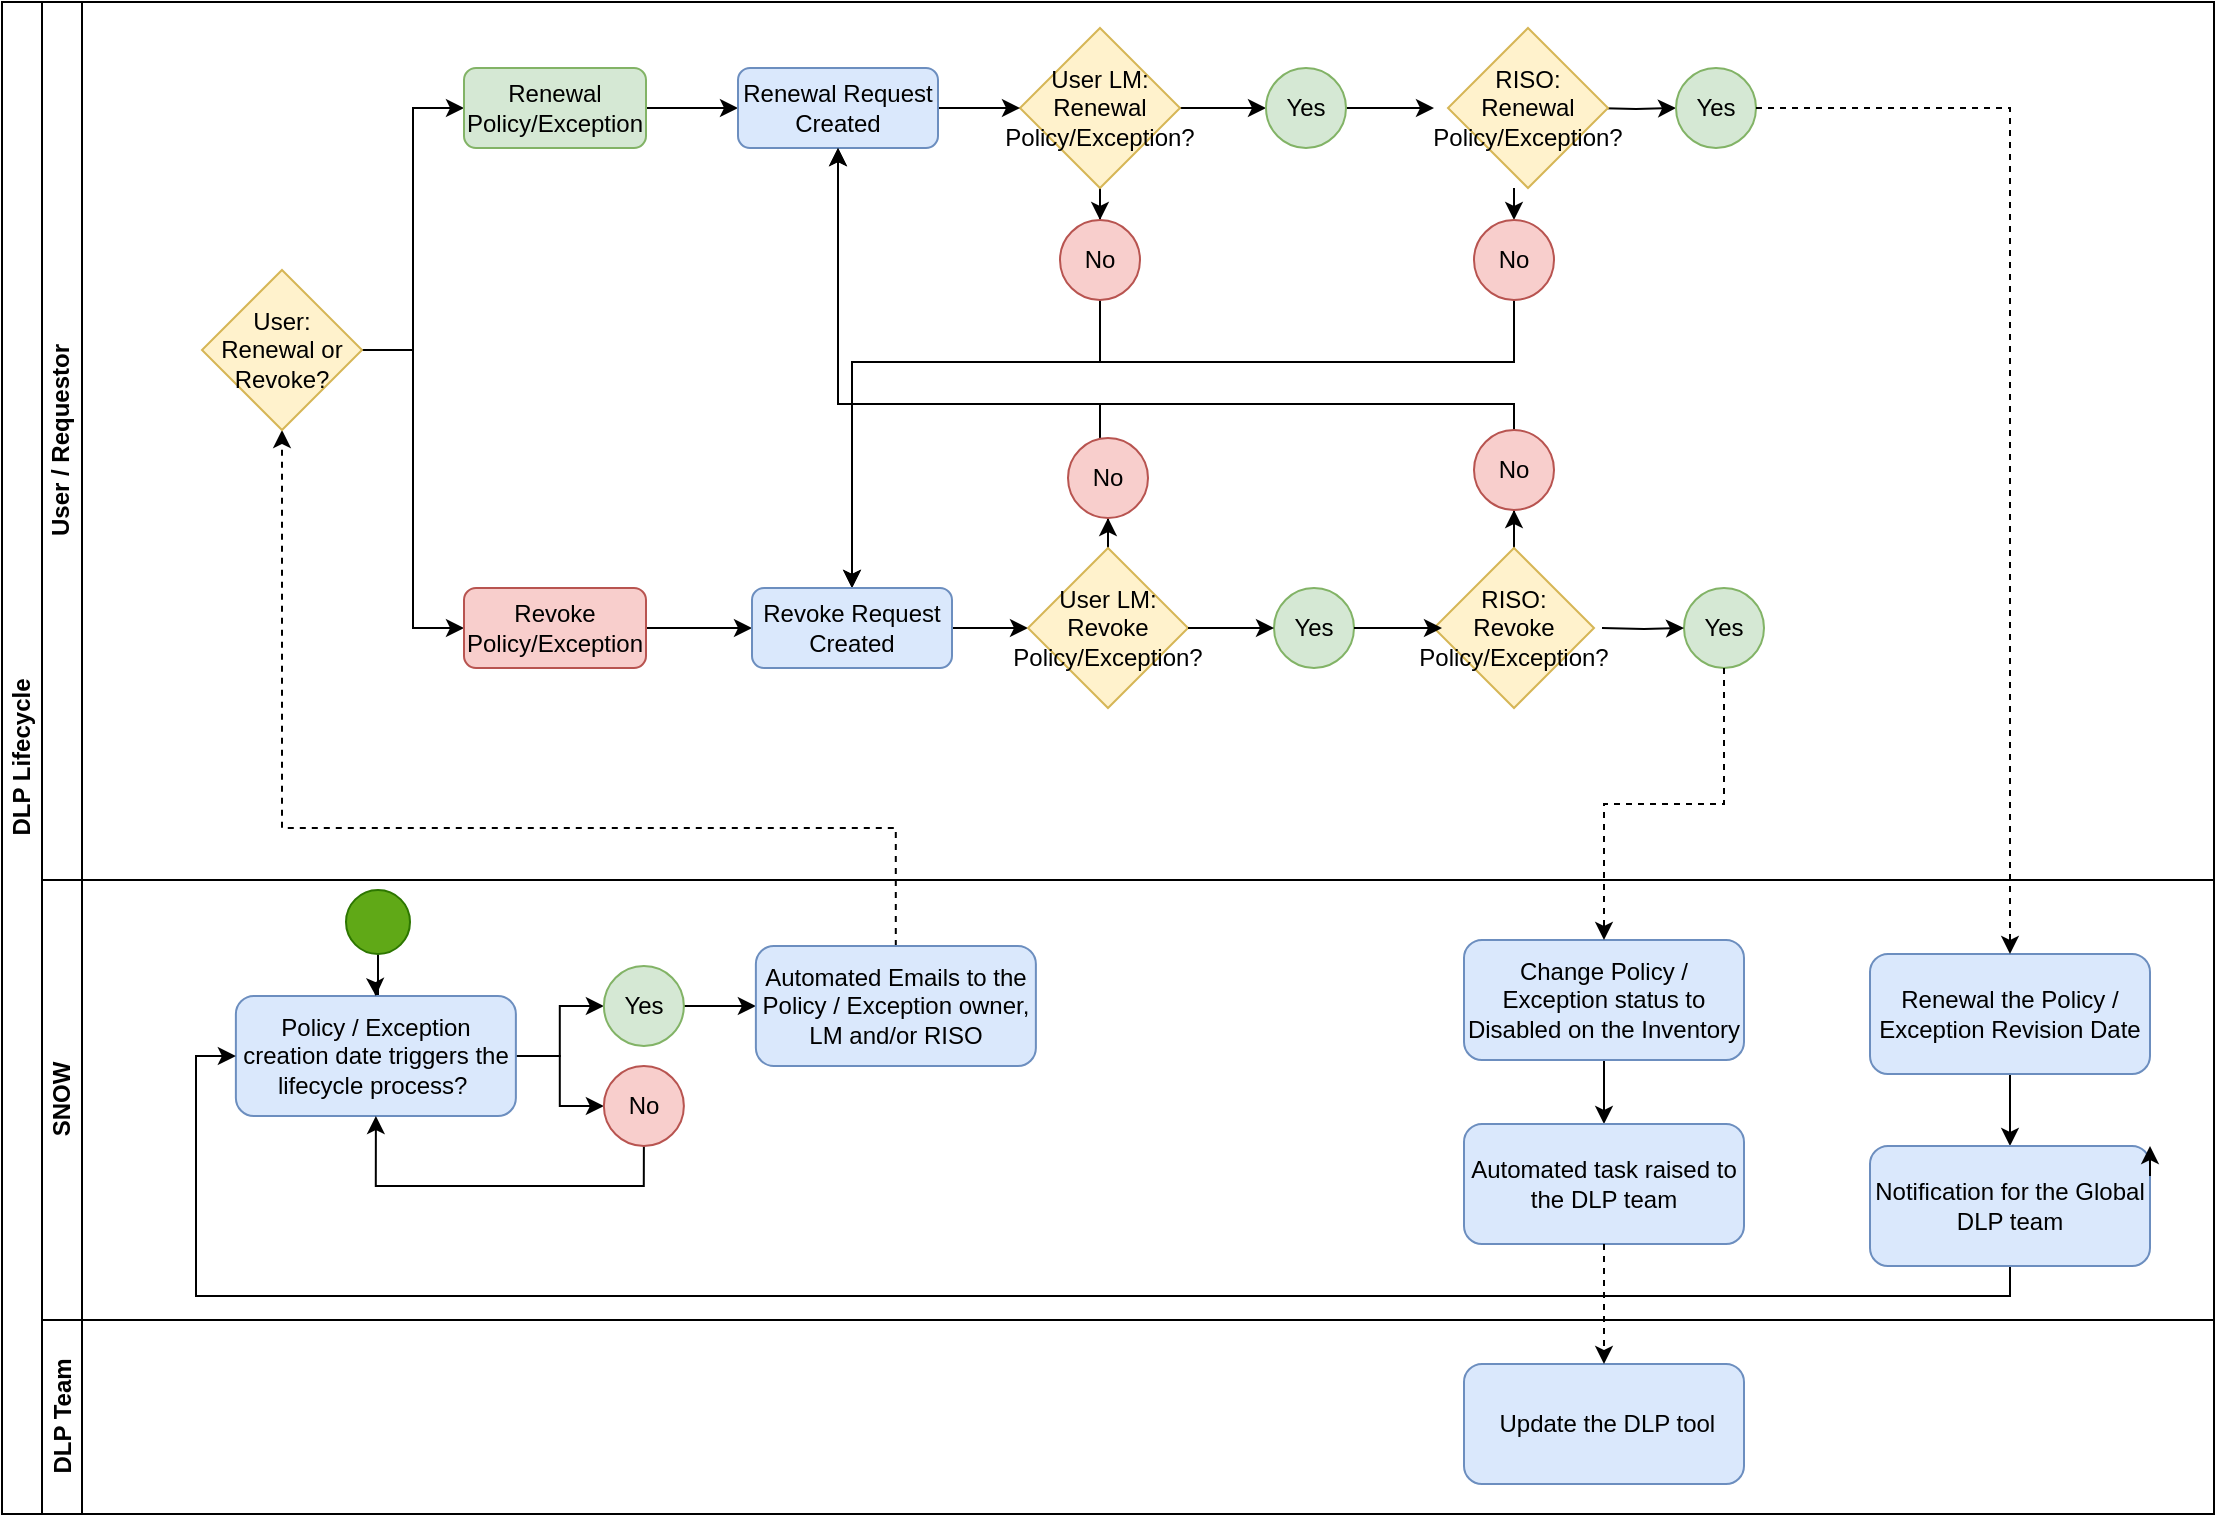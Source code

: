 <mxfile version="14.4.9" type="github">
  <diagram id="prtHgNgQTEPvFCAcTncT" name="Page-1">
    <mxGraphModel dx="1240" dy="657" grid="0" gridSize="10" guides="1" tooltips="1" connect="1" arrows="1" fold="1" page="0" pageScale="1" pageWidth="827" pageHeight="1169" background="#ffffff" math="0" shadow="0">
      <root>
        <mxCell id="0" />
        <mxCell id="1" parent="0" />
        <mxCell id="dNxyNK7c78bLwvsdeMH5-19" value="DLP Lifecycle" style="swimlane;html=1;childLayout=stackLayout;resizeParent=1;resizeParentMax=0;horizontal=0;startSize=20;horizontalStack=0;" parent="1" vertex="1">
          <mxGeometry x="107" y="117" width="1106" height="756" as="geometry" />
        </mxCell>
        <mxCell id="C3P9gMJUHR_SiDvHQ9y6-13" style="edgeStyle=orthogonalEdgeStyle;rounded=0;orthogonalLoop=1;jettySize=auto;html=1;entryX=0.5;entryY=1;entryDx=0;entryDy=0;dashed=1;" parent="dNxyNK7c78bLwvsdeMH5-19" source="C3P9gMJUHR_SiDvHQ9y6-10" target="C3P9gMJUHR_SiDvHQ9y6-12" edge="1">
          <mxGeometry relative="1" as="geometry">
            <Array as="points">
              <mxPoint x="447" y="413" />
              <mxPoint x="140" y="413" />
            </Array>
          </mxGeometry>
        </mxCell>
        <mxCell id="dNxyNK7c78bLwvsdeMH5-20" value="User / Requestor" style="swimlane;html=1;startSize=20;horizontal=0;" parent="dNxyNK7c78bLwvsdeMH5-19" vertex="1">
          <mxGeometry x="20" width="1086" height="439" as="geometry" />
        </mxCell>
        <mxCell id="qJOnHF-9vZy9I7U5SdcD-5" style="edgeStyle=orthogonalEdgeStyle;rounded=0;orthogonalLoop=1;jettySize=auto;html=1;entryX=0;entryY=0.5;entryDx=0;entryDy=0;" edge="1" parent="dNxyNK7c78bLwvsdeMH5-20" source="C3P9gMJUHR_SiDvHQ9y6-12" target="qJOnHF-9vZy9I7U5SdcD-1">
          <mxGeometry relative="1" as="geometry" />
        </mxCell>
        <mxCell id="qJOnHF-9vZy9I7U5SdcD-6" style="edgeStyle=orthogonalEdgeStyle;rounded=0;orthogonalLoop=1;jettySize=auto;html=1;entryX=0;entryY=0.5;entryDx=0;entryDy=0;" edge="1" parent="dNxyNK7c78bLwvsdeMH5-20" source="C3P9gMJUHR_SiDvHQ9y6-12" target="qJOnHF-9vZy9I7U5SdcD-3">
          <mxGeometry relative="1" as="geometry" />
        </mxCell>
        <mxCell id="C3P9gMJUHR_SiDvHQ9y6-12" value="User:&lt;br&gt;Renewal or Revoke?" style="rhombus;whiteSpace=wrap;html=1;fillColor=#fff2cc;strokeColor=#d6b656;" parent="dNxyNK7c78bLwvsdeMH5-20" vertex="1">
          <mxGeometry x="80" y="134" width="80" height="80" as="geometry" />
        </mxCell>
        <mxCell id="q47l3kpyKm3Iv4M2ELsL-10" style="edgeStyle=orthogonalEdgeStyle;rounded=0;orthogonalLoop=1;jettySize=auto;html=1;entryX=0;entryY=0.5;entryDx=0;entryDy=0;" parent="dNxyNK7c78bLwvsdeMH5-20" source="q47l3kpyKm3Iv4M2ELsL-6" target="q47l3kpyKm3Iv4M2ELsL-9" edge="1">
          <mxGeometry relative="1" as="geometry" />
        </mxCell>
        <mxCell id="OVxk2ZHWJLEvhyBlayd_-89" style="edgeStyle=orthogonalEdgeStyle;rounded=0;orthogonalLoop=1;jettySize=auto;html=1;entryX=0.5;entryY=0;entryDx=0;entryDy=0;" parent="dNxyNK7c78bLwvsdeMH5-20" source="q47l3kpyKm3Iv4M2ELsL-6" target="OVxk2ZHWJLEvhyBlayd_-88" edge="1">
          <mxGeometry relative="1" as="geometry" />
        </mxCell>
        <mxCell id="q47l3kpyKm3Iv4M2ELsL-6" value="User LM:&lt;br&gt;Renewal Policy/Exception?" style="rhombus;whiteSpace=wrap;html=1;fillColor=#fff2cc;strokeColor=#d6b656;" parent="dNxyNK7c78bLwvsdeMH5-20" vertex="1">
          <mxGeometry x="489" y="13" width="80" height="80" as="geometry" />
        </mxCell>
        <mxCell id="OVxk2ZHWJLEvhyBlayd_-34" style="edgeStyle=orthogonalEdgeStyle;rounded=0;orthogonalLoop=1;jettySize=auto;html=1;entryX=0;entryY=0.5;entryDx=0;entryDy=0;" parent="dNxyNK7c78bLwvsdeMH5-20" source="q47l3kpyKm3Iv4M2ELsL-9" edge="1">
          <mxGeometry relative="1" as="geometry">
            <mxPoint x="696" y="53" as="targetPoint" />
          </mxGeometry>
        </mxCell>
        <mxCell id="q47l3kpyKm3Iv4M2ELsL-9" value="Yes" style="ellipse;whiteSpace=wrap;html=1;aspect=fixed;fillColor=#d5e8d4;strokeColor=#82b366;" parent="dNxyNK7c78bLwvsdeMH5-20" vertex="1">
          <mxGeometry x="612" y="33" width="40" height="40" as="geometry" />
        </mxCell>
        <mxCell id="OVxk2ZHWJLEvhyBlayd_-36" style="edgeStyle=orthogonalEdgeStyle;rounded=0;orthogonalLoop=1;jettySize=auto;html=1;entryX=0;entryY=0.5;entryDx=0;entryDy=0;" parent="dNxyNK7c78bLwvsdeMH5-20" target="OVxk2ZHWJLEvhyBlayd_-35" edge="1">
          <mxGeometry relative="1" as="geometry">
            <mxPoint x="776" y="53" as="sourcePoint" />
          </mxGeometry>
        </mxCell>
        <mxCell id="OVxk2ZHWJLEvhyBlayd_-90" style="edgeStyle=orthogonalEdgeStyle;rounded=0;orthogonalLoop=1;jettySize=auto;html=1;entryX=0.5;entryY=0;entryDx=0;entryDy=0;" parent="dNxyNK7c78bLwvsdeMH5-20" target="OVxk2ZHWJLEvhyBlayd_-63" edge="1">
          <mxGeometry relative="1" as="geometry">
            <mxPoint x="736" y="93" as="sourcePoint" />
          </mxGeometry>
        </mxCell>
        <mxCell id="OVxk2ZHWJLEvhyBlayd_-33" value="RISO:&lt;br&gt;Renewal Policy/Exception?" style="rhombus;whiteSpace=wrap;html=1;fillColor=#fff2cc;strokeColor=#d6b656;" parent="dNxyNK7c78bLwvsdeMH5-20" vertex="1">
          <mxGeometry x="703" y="13" width="80" height="80" as="geometry" />
        </mxCell>
        <mxCell id="OVxk2ZHWJLEvhyBlayd_-35" value="Yes" style="ellipse;whiteSpace=wrap;html=1;aspect=fixed;fillColor=#d5e8d4;strokeColor=#82b366;" parent="dNxyNK7c78bLwvsdeMH5-20" vertex="1">
          <mxGeometry x="817" y="33" width="40" height="40" as="geometry" />
        </mxCell>
        <mxCell id="qJOnHF-9vZy9I7U5SdcD-35" style="edgeStyle=orthogonalEdgeStyle;rounded=0;orthogonalLoop=1;jettySize=auto;html=1;entryX=0.5;entryY=0;entryDx=0;entryDy=0;" edge="1" parent="dNxyNK7c78bLwvsdeMH5-20" source="OVxk2ZHWJLEvhyBlayd_-63" target="qJOnHF-9vZy9I7U5SdcD-12">
          <mxGeometry relative="1" as="geometry">
            <Array as="points">
              <mxPoint x="736" y="180" />
              <mxPoint x="405" y="180" />
            </Array>
          </mxGeometry>
        </mxCell>
        <mxCell id="OVxk2ZHWJLEvhyBlayd_-63" value="No" style="ellipse;whiteSpace=wrap;html=1;aspect=fixed;fillColor=#f8cecc;strokeColor=#b85450;" parent="dNxyNK7c78bLwvsdeMH5-20" vertex="1">
          <mxGeometry x="716" y="109" width="40" height="40" as="geometry" />
        </mxCell>
        <mxCell id="qJOnHF-9vZy9I7U5SdcD-34" style="edgeStyle=orthogonalEdgeStyle;rounded=0;orthogonalLoop=1;jettySize=auto;html=1;entryX=0.5;entryY=0;entryDx=0;entryDy=0;" edge="1" parent="dNxyNK7c78bLwvsdeMH5-20" source="OVxk2ZHWJLEvhyBlayd_-88" target="qJOnHF-9vZy9I7U5SdcD-12">
          <mxGeometry relative="1" as="geometry">
            <Array as="points">
              <mxPoint x="529" y="180" />
              <mxPoint x="405" y="180" />
              <mxPoint x="405" y="293" />
            </Array>
          </mxGeometry>
        </mxCell>
        <mxCell id="OVxk2ZHWJLEvhyBlayd_-88" value="No" style="ellipse;whiteSpace=wrap;html=1;aspect=fixed;fillColor=#f8cecc;strokeColor=#b85450;" parent="dNxyNK7c78bLwvsdeMH5-20" vertex="1">
          <mxGeometry x="509" y="109" width="40" height="40" as="geometry" />
        </mxCell>
        <mxCell id="qJOnHF-9vZy9I7U5SdcD-8" style="edgeStyle=orthogonalEdgeStyle;rounded=0;orthogonalLoop=1;jettySize=auto;html=1;entryX=0;entryY=0.5;entryDx=0;entryDy=0;" edge="1" parent="dNxyNK7c78bLwvsdeMH5-20" source="qJOnHF-9vZy9I7U5SdcD-1" target="qJOnHF-9vZy9I7U5SdcD-7">
          <mxGeometry relative="1" as="geometry" />
        </mxCell>
        <mxCell id="qJOnHF-9vZy9I7U5SdcD-1" value="Renewal Policy/Exception" style="rounded=1;whiteSpace=wrap;html=1;fillColor=#d5e8d4;strokeColor=#82b366;" vertex="1" parent="dNxyNK7c78bLwvsdeMH5-20">
          <mxGeometry x="211" y="33" width="91" height="40" as="geometry" />
        </mxCell>
        <mxCell id="qJOnHF-9vZy9I7U5SdcD-14" style="edgeStyle=orthogonalEdgeStyle;rounded=0;orthogonalLoop=1;jettySize=auto;html=1;entryX=0;entryY=0.5;entryDx=0;entryDy=0;" edge="1" parent="dNxyNK7c78bLwvsdeMH5-20" source="qJOnHF-9vZy9I7U5SdcD-3" target="qJOnHF-9vZy9I7U5SdcD-12">
          <mxGeometry relative="1" as="geometry" />
        </mxCell>
        <mxCell id="qJOnHF-9vZy9I7U5SdcD-3" value="Revoke Policy/Exception" style="rounded=1;whiteSpace=wrap;html=1;fillColor=#f8cecc;strokeColor=#b85450;" vertex="1" parent="dNxyNK7c78bLwvsdeMH5-20">
          <mxGeometry x="211" y="293" width="91" height="40" as="geometry" />
        </mxCell>
        <mxCell id="qJOnHF-9vZy9I7U5SdcD-15" style="edgeStyle=orthogonalEdgeStyle;rounded=0;orthogonalLoop=1;jettySize=auto;html=1;" edge="1" parent="dNxyNK7c78bLwvsdeMH5-20" source="qJOnHF-9vZy9I7U5SdcD-7" target="q47l3kpyKm3Iv4M2ELsL-6">
          <mxGeometry relative="1" as="geometry" />
        </mxCell>
        <mxCell id="qJOnHF-9vZy9I7U5SdcD-7" value="Renewal Request Created" style="rounded=1;whiteSpace=wrap;html=1;fillColor=#dae8fc;strokeColor=#6c8ebf;" vertex="1" parent="dNxyNK7c78bLwvsdeMH5-20">
          <mxGeometry x="348" y="33" width="100" height="40" as="geometry" />
        </mxCell>
        <mxCell id="qJOnHF-9vZy9I7U5SdcD-29" style="edgeStyle=orthogonalEdgeStyle;rounded=0;orthogonalLoop=1;jettySize=auto;html=1;" edge="1" parent="dNxyNK7c78bLwvsdeMH5-20" source="qJOnHF-9vZy9I7U5SdcD-12" target="qJOnHF-9vZy9I7U5SdcD-20">
          <mxGeometry relative="1" as="geometry" />
        </mxCell>
        <mxCell id="qJOnHF-9vZy9I7U5SdcD-12" value="Revoke Request Created" style="rounded=1;whiteSpace=wrap;html=1;fillColor=#dae8fc;strokeColor=#6c8ebf;" vertex="1" parent="dNxyNK7c78bLwvsdeMH5-20">
          <mxGeometry x="355" y="293" width="100" height="40" as="geometry" />
        </mxCell>
        <mxCell id="qJOnHF-9vZy9I7U5SdcD-30" style="edgeStyle=orthogonalEdgeStyle;rounded=0;orthogonalLoop=1;jettySize=auto;html=1;entryX=0.5;entryY=1;entryDx=0;entryDy=0;" edge="1" parent="dNxyNK7c78bLwvsdeMH5-20" source="qJOnHF-9vZy9I7U5SdcD-20" target="qJOnHF-9vZy9I7U5SdcD-28">
          <mxGeometry relative="1" as="geometry" />
        </mxCell>
        <mxCell id="qJOnHF-9vZy9I7U5SdcD-20" value="User LM:&lt;br&gt;Revoke Policy/Exception?" style="rhombus;whiteSpace=wrap;html=1;fillColor=#fff2cc;strokeColor=#d6b656;" vertex="1" parent="dNxyNK7c78bLwvsdeMH5-20">
          <mxGeometry x="493" y="273" width="80" height="80" as="geometry" />
        </mxCell>
        <mxCell id="qJOnHF-9vZy9I7U5SdcD-22" value="Yes" style="ellipse;whiteSpace=wrap;html=1;aspect=fixed;fillColor=#d5e8d4;strokeColor=#82b366;" vertex="1" parent="dNxyNK7c78bLwvsdeMH5-20">
          <mxGeometry x="616" y="293" width="40" height="40" as="geometry" />
        </mxCell>
        <mxCell id="qJOnHF-9vZy9I7U5SdcD-18" style="edgeStyle=orthogonalEdgeStyle;rounded=0;orthogonalLoop=1;jettySize=auto;html=1;entryX=0;entryY=0.5;entryDx=0;entryDy=0;" edge="1" parent="dNxyNK7c78bLwvsdeMH5-20" source="qJOnHF-9vZy9I7U5SdcD-20" target="qJOnHF-9vZy9I7U5SdcD-22">
          <mxGeometry relative="1" as="geometry" />
        </mxCell>
        <mxCell id="qJOnHF-9vZy9I7U5SdcD-31" style="edgeStyle=orthogonalEdgeStyle;rounded=0;orthogonalLoop=1;jettySize=auto;html=1;entryX=0.5;entryY=1;entryDx=0;entryDy=0;" edge="1" parent="dNxyNK7c78bLwvsdeMH5-20" source="qJOnHF-9vZy9I7U5SdcD-25" target="qJOnHF-9vZy9I7U5SdcD-27">
          <mxGeometry relative="1" as="geometry" />
        </mxCell>
        <mxCell id="qJOnHF-9vZy9I7U5SdcD-25" value="RISO:&lt;br&gt;Revoke Policy/Exception?" style="rhombus;whiteSpace=wrap;html=1;fillColor=#fff2cc;strokeColor=#d6b656;" vertex="1" parent="dNxyNK7c78bLwvsdeMH5-20">
          <mxGeometry x="696" y="273" width="80" height="80" as="geometry" />
        </mxCell>
        <mxCell id="qJOnHF-9vZy9I7U5SdcD-21" style="edgeStyle=orthogonalEdgeStyle;rounded=0;orthogonalLoop=1;jettySize=auto;html=1;entryX=0;entryY=0.5;entryDx=0;entryDy=0;" edge="1" parent="dNxyNK7c78bLwvsdeMH5-20" source="qJOnHF-9vZy9I7U5SdcD-22">
          <mxGeometry relative="1" as="geometry">
            <mxPoint x="700" y="313" as="targetPoint" />
          </mxGeometry>
        </mxCell>
        <mxCell id="qJOnHF-9vZy9I7U5SdcD-26" value="Yes" style="ellipse;whiteSpace=wrap;html=1;aspect=fixed;fillColor=#d5e8d4;strokeColor=#82b366;" vertex="1" parent="dNxyNK7c78bLwvsdeMH5-20">
          <mxGeometry x="821" y="293" width="40" height="40" as="geometry" />
        </mxCell>
        <mxCell id="qJOnHF-9vZy9I7U5SdcD-23" style="edgeStyle=orthogonalEdgeStyle;rounded=0;orthogonalLoop=1;jettySize=auto;html=1;entryX=0;entryY=0.5;entryDx=0;entryDy=0;" edge="1" parent="dNxyNK7c78bLwvsdeMH5-20" target="qJOnHF-9vZy9I7U5SdcD-26">
          <mxGeometry relative="1" as="geometry">
            <mxPoint x="780" y="313" as="sourcePoint" />
          </mxGeometry>
        </mxCell>
        <mxCell id="qJOnHF-9vZy9I7U5SdcD-33" style="edgeStyle=orthogonalEdgeStyle;rounded=0;orthogonalLoop=1;jettySize=auto;html=1;entryX=0.5;entryY=1;entryDx=0;entryDy=0;" edge="1" parent="dNxyNK7c78bLwvsdeMH5-20" source="qJOnHF-9vZy9I7U5SdcD-27" target="qJOnHF-9vZy9I7U5SdcD-7">
          <mxGeometry relative="1" as="geometry">
            <Array as="points">
              <mxPoint x="736" y="201" />
              <mxPoint x="398" y="201" />
            </Array>
          </mxGeometry>
        </mxCell>
        <mxCell id="qJOnHF-9vZy9I7U5SdcD-27" value="No" style="ellipse;whiteSpace=wrap;html=1;aspect=fixed;fillColor=#f8cecc;strokeColor=#b85450;" vertex="1" parent="dNxyNK7c78bLwvsdeMH5-20">
          <mxGeometry x="716" y="214" width="40" height="40" as="geometry" />
        </mxCell>
        <mxCell id="qJOnHF-9vZy9I7U5SdcD-32" style="edgeStyle=orthogonalEdgeStyle;rounded=0;orthogonalLoop=1;jettySize=auto;html=1;" edge="1" parent="dNxyNK7c78bLwvsdeMH5-20" source="qJOnHF-9vZy9I7U5SdcD-28" target="qJOnHF-9vZy9I7U5SdcD-7">
          <mxGeometry relative="1" as="geometry">
            <Array as="points">
              <mxPoint x="529" y="201" />
              <mxPoint x="398" y="201" />
            </Array>
          </mxGeometry>
        </mxCell>
        <mxCell id="qJOnHF-9vZy9I7U5SdcD-28" value="No" style="ellipse;whiteSpace=wrap;html=1;aspect=fixed;fillColor=#f8cecc;strokeColor=#b85450;" vertex="1" parent="dNxyNK7c78bLwvsdeMH5-20">
          <mxGeometry x="513" y="218" width="40" height="40" as="geometry" />
        </mxCell>
        <mxCell id="dNxyNK7c78bLwvsdeMH5-21" value="SNOW" style="swimlane;html=1;startSize=20;horizontal=0;" parent="dNxyNK7c78bLwvsdeMH5-19" vertex="1">
          <mxGeometry x="20" y="439" width="1086" height="220" as="geometry" />
        </mxCell>
        <mxCell id="C3P9gMJUHR_SiDvHQ9y6-7" style="edgeStyle=orthogonalEdgeStyle;rounded=0;orthogonalLoop=1;jettySize=auto;html=1;entryX=0;entryY=0.5;entryDx=0;entryDy=0;" parent="dNxyNK7c78bLwvsdeMH5-21" source="C3P9gMJUHR_SiDvHQ9y6-2" target="C3P9gMJUHR_SiDvHQ9y6-3" edge="1">
          <mxGeometry relative="1" as="geometry" />
        </mxCell>
        <mxCell id="C3P9gMJUHR_SiDvHQ9y6-8" style="edgeStyle=orthogonalEdgeStyle;rounded=0;orthogonalLoop=1;jettySize=auto;html=1;entryX=0;entryY=0.5;entryDx=0;entryDy=0;" parent="dNxyNK7c78bLwvsdeMH5-21" source="C3P9gMJUHR_SiDvHQ9y6-2" target="C3P9gMJUHR_SiDvHQ9y6-6" edge="1">
          <mxGeometry relative="1" as="geometry" />
        </mxCell>
        <mxCell id="C3P9gMJUHR_SiDvHQ9y6-2" value="Policy / Exception creation date triggers the lifecycle process?&amp;nbsp;" style="rounded=1;whiteSpace=wrap;html=1;fillColor=#dae8fc;strokeColor=#6c8ebf;" parent="dNxyNK7c78bLwvsdeMH5-21" vertex="1">
          <mxGeometry x="96.94" y="58" width="140" height="60" as="geometry" />
        </mxCell>
        <mxCell id="C3P9gMJUHR_SiDvHQ9y6-11" style="edgeStyle=orthogonalEdgeStyle;rounded=0;orthogonalLoop=1;jettySize=auto;html=1;entryX=0;entryY=0.5;entryDx=0;entryDy=0;" parent="dNxyNK7c78bLwvsdeMH5-21" source="C3P9gMJUHR_SiDvHQ9y6-3" target="C3P9gMJUHR_SiDvHQ9y6-10" edge="1">
          <mxGeometry relative="1" as="geometry" />
        </mxCell>
        <mxCell id="C3P9gMJUHR_SiDvHQ9y6-3" value="Yes" style="ellipse;whiteSpace=wrap;html=1;aspect=fixed;fillColor=#d5e8d4;strokeColor=#82b366;" parent="dNxyNK7c78bLwvsdeMH5-21" vertex="1">
          <mxGeometry x="280.94" y="43" width="40" height="40" as="geometry" />
        </mxCell>
        <mxCell id="C3P9gMJUHR_SiDvHQ9y6-9" style="edgeStyle=orthogonalEdgeStyle;rounded=0;orthogonalLoop=1;jettySize=auto;html=1;entryX=0.5;entryY=1;entryDx=0;entryDy=0;" parent="dNxyNK7c78bLwvsdeMH5-21" source="C3P9gMJUHR_SiDvHQ9y6-6" target="C3P9gMJUHR_SiDvHQ9y6-2" edge="1">
          <mxGeometry relative="1" as="geometry">
            <Array as="points">
              <mxPoint x="300.94" y="153" />
              <mxPoint x="166.94" y="153" />
            </Array>
          </mxGeometry>
        </mxCell>
        <mxCell id="C3P9gMJUHR_SiDvHQ9y6-6" value="No" style="ellipse;whiteSpace=wrap;html=1;aspect=fixed;fillColor=#f8cecc;strokeColor=#b85450;" parent="dNxyNK7c78bLwvsdeMH5-21" vertex="1">
          <mxGeometry x="280.94" y="93" width="40" height="40" as="geometry" />
        </mxCell>
        <mxCell id="C3P9gMJUHR_SiDvHQ9y6-10" value="Automated Emails to the Policy / Exception owner, LM and/or RISO" style="rounded=1;whiteSpace=wrap;html=1;fillColor=#dae8fc;strokeColor=#6c8ebf;" parent="dNxyNK7c78bLwvsdeMH5-21" vertex="1">
          <mxGeometry x="356.94" y="33" width="140" height="60" as="geometry" />
        </mxCell>
        <mxCell id="qJOnHF-9vZy9I7U5SdcD-40" style="edgeStyle=orthogonalEdgeStyle;rounded=0;orthogonalLoop=1;jettySize=auto;html=1;entryX=0.5;entryY=0;entryDx=0;entryDy=0;" edge="1" parent="dNxyNK7c78bLwvsdeMH5-21" source="C3P9gMJUHR_SiDvHQ9y6-18" target="qJOnHF-9vZy9I7U5SdcD-39">
          <mxGeometry relative="1" as="geometry" />
        </mxCell>
        <mxCell id="C3P9gMJUHR_SiDvHQ9y6-18" value="Renewal the Policy / Exception Revision Date" style="rounded=1;whiteSpace=wrap;html=1;fillColor=#dae8fc;strokeColor=#6c8ebf;" parent="dNxyNK7c78bLwvsdeMH5-21" vertex="1">
          <mxGeometry x="914" y="37" width="140" height="60" as="geometry" />
        </mxCell>
        <mxCell id="qJOnHF-9vZy9I7U5SdcD-45" style="edgeStyle=orthogonalEdgeStyle;rounded=0;orthogonalLoop=1;jettySize=auto;html=1;" edge="1" parent="dNxyNK7c78bLwvsdeMH5-21" source="C3P9gMJUHR_SiDvHQ9y6-21" target="OVxk2ZHWJLEvhyBlayd_-60">
          <mxGeometry relative="1" as="geometry" />
        </mxCell>
        <mxCell id="C3P9gMJUHR_SiDvHQ9y6-21" value="Change Policy / Exception status to Disabled on the Inventory" style="rounded=1;whiteSpace=wrap;html=1;fillColor=#dae8fc;strokeColor=#6c8ebf;" parent="dNxyNK7c78bLwvsdeMH5-21" vertex="1">
          <mxGeometry x="711" y="30" width="140" height="60" as="geometry" />
        </mxCell>
        <mxCell id="q47l3kpyKm3Iv4M2ELsL-2" style="edgeStyle=orthogonalEdgeStyle;rounded=0;orthogonalLoop=1;jettySize=auto;html=1;entryX=0.5;entryY=0;entryDx=0;entryDy=0;" parent="dNxyNK7c78bLwvsdeMH5-21" source="q47l3kpyKm3Iv4M2ELsL-1" target="C3P9gMJUHR_SiDvHQ9y6-2" edge="1">
          <mxGeometry relative="1" as="geometry" />
        </mxCell>
        <mxCell id="q47l3kpyKm3Iv4M2ELsL-1" value="" style="ellipse;whiteSpace=wrap;html=1;aspect=fixed;fillColor=#60a917;strokeColor=#2D7600;fontColor=#ffffff;" parent="dNxyNK7c78bLwvsdeMH5-21" vertex="1">
          <mxGeometry x="152" y="5" width="32" height="32" as="geometry" />
        </mxCell>
        <mxCell id="OVxk2ZHWJLEvhyBlayd_-60" value="Automated task raised to the DLP team" style="rounded=1;whiteSpace=wrap;html=1;fillColor=#dae8fc;strokeColor=#6c8ebf;" parent="dNxyNK7c78bLwvsdeMH5-21" vertex="1">
          <mxGeometry x="711" y="122" width="140" height="60" as="geometry" />
        </mxCell>
        <mxCell id="qJOnHF-9vZy9I7U5SdcD-41" style="edgeStyle=orthogonalEdgeStyle;rounded=0;orthogonalLoop=1;jettySize=auto;html=1;entryX=0;entryY=0.5;entryDx=0;entryDy=0;" edge="1" parent="dNxyNK7c78bLwvsdeMH5-21" source="qJOnHF-9vZy9I7U5SdcD-39" target="C3P9gMJUHR_SiDvHQ9y6-2">
          <mxGeometry relative="1" as="geometry">
            <Array as="points">
              <mxPoint x="984" y="208" />
              <mxPoint x="77" y="208" />
              <mxPoint x="77" y="88" />
            </Array>
          </mxGeometry>
        </mxCell>
        <mxCell id="qJOnHF-9vZy9I7U5SdcD-39" value="Notification for the Global DLP team" style="rounded=1;whiteSpace=wrap;html=1;fillColor=#dae8fc;strokeColor=#6c8ebf;" vertex="1" parent="dNxyNK7c78bLwvsdeMH5-21">
          <mxGeometry x="914" y="133" width="140" height="60" as="geometry" />
        </mxCell>
        <mxCell id="qJOnHF-9vZy9I7U5SdcD-167" style="edgeStyle=orthogonalEdgeStyle;rounded=0;orthogonalLoop=1;jettySize=auto;html=1;exitX=1;exitY=0.25;exitDx=0;exitDy=0;entryX=1;entryY=0;entryDx=0;entryDy=0;" edge="1" parent="dNxyNK7c78bLwvsdeMH5-21" source="qJOnHF-9vZy9I7U5SdcD-39" target="qJOnHF-9vZy9I7U5SdcD-39">
          <mxGeometry relative="1" as="geometry" />
        </mxCell>
        <mxCell id="qJOnHF-9vZy9I7U5SdcD-147" value="DLP Team" style="swimlane;html=1;startSize=20;horizontal=0;" vertex="1" parent="dNxyNK7c78bLwvsdeMH5-19">
          <mxGeometry x="20" y="659" width="1086" height="97" as="geometry" />
        </mxCell>
        <mxCell id="qJOnHF-9vZy9I7U5SdcD-47" value="&amp;nbsp;Update the DLP tool" style="rounded=1;whiteSpace=wrap;html=1;fillColor=#dae8fc;strokeColor=#6c8ebf;" vertex="1" parent="qJOnHF-9vZy9I7U5SdcD-147">
          <mxGeometry x="711" y="22" width="140" height="60" as="geometry" />
        </mxCell>
        <mxCell id="qJOnHF-9vZy9I7U5SdcD-38" style="edgeStyle=orthogonalEdgeStyle;rounded=0;orthogonalLoop=1;jettySize=auto;html=1;entryX=0.5;entryY=0;entryDx=0;entryDy=0;dashed=1;" edge="1" parent="dNxyNK7c78bLwvsdeMH5-19" source="OVxk2ZHWJLEvhyBlayd_-35" target="C3P9gMJUHR_SiDvHQ9y6-18">
          <mxGeometry relative="1" as="geometry" />
        </mxCell>
        <mxCell id="qJOnHF-9vZy9I7U5SdcD-44" style="edgeStyle=orthogonalEdgeStyle;rounded=0;orthogonalLoop=1;jettySize=auto;html=1;entryX=0.5;entryY=0;entryDx=0;entryDy=0;dashed=1;" edge="1" parent="dNxyNK7c78bLwvsdeMH5-19" source="qJOnHF-9vZy9I7U5SdcD-26" target="C3P9gMJUHR_SiDvHQ9y6-21">
          <mxGeometry relative="1" as="geometry" />
        </mxCell>
        <mxCell id="qJOnHF-9vZy9I7U5SdcD-168" style="edgeStyle=orthogonalEdgeStyle;rounded=0;orthogonalLoop=1;jettySize=auto;html=1;entryX=0.5;entryY=0;entryDx=0;entryDy=0;dashed=1;" edge="1" parent="dNxyNK7c78bLwvsdeMH5-19" source="OVxk2ZHWJLEvhyBlayd_-60" target="qJOnHF-9vZy9I7U5SdcD-47">
          <mxGeometry relative="1" as="geometry" />
        </mxCell>
      </root>
    </mxGraphModel>
  </diagram>
</mxfile>

